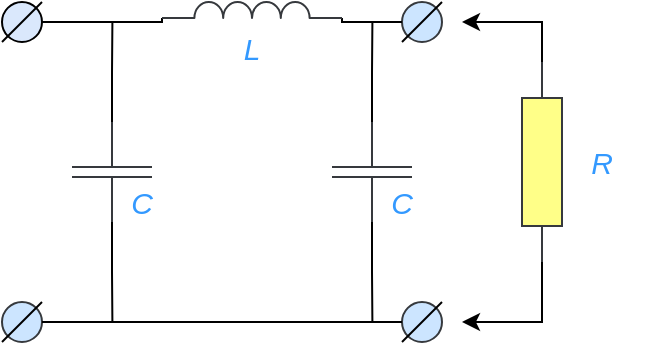 <mxfile version="22.1.15" type="device">
  <diagram name="Page-1" id="16e2658f-23c8-b752-8be9-c03fbebb8bbe">
    <mxGraphModel dx="430" dy="422" grid="1" gridSize="10" guides="1" tooltips="1" connect="1" arrows="1" fold="1" page="1" pageScale="1" pageWidth="1100" pageHeight="850" background="none" math="0" shadow="0">
      <root>
        <mxCell id="0" />
        <mxCell id="1" parent="0" />
        <mxCell id="Ial8JP7f19h1GPpOAZVV-1" value="" style="ellipse;whiteSpace=wrap;html=1;aspect=fixed;fillColor=#dae8fc;strokeColor=#000000;" vertex="1" parent="1">
          <mxGeometry x="260" y="200" width="20" height="20" as="geometry" />
        </mxCell>
        <mxCell id="Ial8JP7f19h1GPpOAZVV-3" value="" style="endArrow=none;html=1;rounded=0;" edge="1" parent="1">
          <mxGeometry width="50" height="50" relative="1" as="geometry">
            <mxPoint x="260" y="220" as="sourcePoint" />
            <mxPoint x="280" y="200" as="targetPoint" />
          </mxGeometry>
        </mxCell>
        <mxCell id="Ial8JP7f19h1GPpOAZVV-7" value="" style="ellipse;whiteSpace=wrap;html=1;aspect=fixed;fillColor=#cce5ff;strokeColor=#36393d;" vertex="1" parent="1">
          <mxGeometry x="460" y="200" width="20" height="20" as="geometry" />
        </mxCell>
        <mxCell id="Ial8JP7f19h1GPpOAZVV-8" value="" style="endArrow=none;html=1;rounded=0;" edge="1" parent="1">
          <mxGeometry width="50" height="50" relative="1" as="geometry">
            <mxPoint x="460" y="220" as="sourcePoint" />
            <mxPoint x="480" y="200" as="targetPoint" />
          </mxGeometry>
        </mxCell>
        <mxCell id="Ial8JP7f19h1GPpOAZVV-9" value="" style="ellipse;whiteSpace=wrap;html=1;aspect=fixed;fillColor=#cce5ff;strokeColor=#36393d;" vertex="1" parent="1">
          <mxGeometry x="260" y="350" width="20" height="20" as="geometry" />
        </mxCell>
        <mxCell id="Ial8JP7f19h1GPpOAZVV-10" value="" style="endArrow=none;html=1;rounded=0;" edge="1" parent="1">
          <mxGeometry width="50" height="50" relative="1" as="geometry">
            <mxPoint x="260" y="370" as="sourcePoint" />
            <mxPoint x="280" y="350" as="targetPoint" />
          </mxGeometry>
        </mxCell>
        <mxCell id="Ial8JP7f19h1GPpOAZVV-11" value="" style="ellipse;whiteSpace=wrap;html=1;aspect=fixed;fillColor=#cce5ff;strokeColor=#36393d;" vertex="1" parent="1">
          <mxGeometry x="460" y="350" width="20" height="20" as="geometry" />
        </mxCell>
        <mxCell id="Ial8JP7f19h1GPpOAZVV-12" value="" style="endArrow=none;html=1;rounded=0;" edge="1" parent="1">
          <mxGeometry width="50" height="50" relative="1" as="geometry">
            <mxPoint x="460" y="370" as="sourcePoint" />
            <mxPoint x="480" y="350" as="targetPoint" />
          </mxGeometry>
        </mxCell>
        <mxCell id="Ial8JP7f19h1GPpOAZVV-17" style="edgeStyle=orthogonalEdgeStyle;rounded=0;orthogonalLoop=1;jettySize=auto;html=1;exitX=0;exitY=0.5;exitDx=0;exitDy=0;exitPerimeter=0;" edge="1" parent="1" source="Ial8JP7f19h1GPpOAZVV-16">
          <mxGeometry relative="1" as="geometry">
            <mxPoint x="490" y="210" as="targetPoint" />
            <Array as="points">
              <mxPoint x="530" y="210" />
            </Array>
          </mxGeometry>
        </mxCell>
        <mxCell id="Ial8JP7f19h1GPpOAZVV-18" style="edgeStyle=orthogonalEdgeStyle;rounded=0;orthogonalLoop=1;jettySize=auto;html=1;exitX=1;exitY=0.5;exitDx=0;exitDy=0;exitPerimeter=0;" edge="1" parent="1" source="Ial8JP7f19h1GPpOAZVV-16">
          <mxGeometry relative="1" as="geometry">
            <mxPoint x="490" y="360" as="targetPoint" />
            <Array as="points">
              <mxPoint x="530" y="360" />
            </Array>
          </mxGeometry>
        </mxCell>
        <mxCell id="Ial8JP7f19h1GPpOAZVV-16" value="" style="pointerEvents=1;verticalLabelPosition=bottom;shadow=0;dashed=0;align=center;html=1;verticalAlign=top;shape=mxgraph.electrical.resistors.resistor_1;direction=south;fillColor=#ffff88;strokeColor=#36393d;" vertex="1" parent="1">
          <mxGeometry x="520" y="230" width="20" height="100" as="geometry" />
        </mxCell>
        <mxCell id="Ial8JP7f19h1GPpOAZVV-22" value="&lt;font color=&quot;#3399ff&quot;&gt;&lt;span style=&quot;font-size: 15px;&quot;&gt;&lt;i&gt;R&lt;/i&gt;&lt;/span&gt;&lt;/font&gt;" style="text;html=1;strokeColor=none;fillColor=none;align=center;verticalAlign=middle;whiteSpace=wrap;rounded=0;" vertex="1" parent="1">
          <mxGeometry x="530" y="265" width="60" height="30" as="geometry" />
        </mxCell>
        <mxCell id="Ial8JP7f19h1GPpOAZVV-28" style="edgeStyle=orthogonalEdgeStyle;rounded=0;orthogonalLoop=1;jettySize=auto;html=1;exitX=0;exitY=1;exitDx=0;exitDy=0;exitPerimeter=0;entryX=1;entryY=0.5;entryDx=0;entryDy=0;endArrow=none;endFill=0;" edge="1" parent="1" source="Ial8JP7f19h1GPpOAZVV-24" target="Ial8JP7f19h1GPpOAZVV-1">
          <mxGeometry relative="1" as="geometry">
            <Array as="points">
              <mxPoint x="340" y="210" />
            </Array>
          </mxGeometry>
        </mxCell>
        <mxCell id="Ial8JP7f19h1GPpOAZVV-29" style="edgeStyle=orthogonalEdgeStyle;rounded=0;orthogonalLoop=1;jettySize=auto;html=1;exitX=1;exitY=1;exitDx=0;exitDy=0;exitPerimeter=0;entryX=0;entryY=0.5;entryDx=0;entryDy=0;endArrow=none;endFill=0;" edge="1" parent="1" source="Ial8JP7f19h1GPpOAZVV-24" target="Ial8JP7f19h1GPpOAZVV-7">
          <mxGeometry relative="1" as="geometry">
            <Array as="points">
              <mxPoint x="430" y="210" />
            </Array>
          </mxGeometry>
        </mxCell>
        <mxCell id="Ial8JP7f19h1GPpOAZVV-24" value="" style="pointerEvents=1;verticalLabelPosition=bottom;shadow=0;dashed=0;align=center;html=1;verticalAlign=top;shape=mxgraph.electrical.inductors.inductor_3;fillColor=#ffff88;strokeColor=#36393d;" vertex="1" parent="1">
          <mxGeometry x="340" y="200" width="90" height="8" as="geometry" />
        </mxCell>
        <mxCell id="Ial8JP7f19h1GPpOAZVV-33" style="edgeStyle=orthogonalEdgeStyle;rounded=0;orthogonalLoop=1;jettySize=auto;html=1;exitX=1;exitY=0.5;exitDx=0;exitDy=0;exitPerimeter=0;endArrow=none;endFill=0;" edge="1" parent="1" source="Ial8JP7f19h1GPpOAZVV-26">
          <mxGeometry relative="1" as="geometry">
            <mxPoint x="445.2" y="360" as="targetPoint" />
          </mxGeometry>
        </mxCell>
        <mxCell id="Ial8JP7f19h1GPpOAZVV-34" style="edgeStyle=orthogonalEdgeStyle;rounded=0;orthogonalLoop=1;jettySize=auto;html=1;exitX=0;exitY=0.5;exitDx=0;exitDy=0;exitPerimeter=0;endArrow=none;endFill=0;" edge="1" parent="1" source="Ial8JP7f19h1GPpOAZVV-26">
          <mxGeometry relative="1" as="geometry">
            <mxPoint x="445.2" y="210" as="targetPoint" />
          </mxGeometry>
        </mxCell>
        <mxCell id="Ial8JP7f19h1GPpOAZVV-26" value="" style="pointerEvents=1;verticalLabelPosition=bottom;shadow=0;dashed=0;align=center;html=1;verticalAlign=top;shape=mxgraph.electrical.capacitors.capacitor_1;rotation=90;fillColor=#ffff88;strokeColor=#36393d;" vertex="1" parent="1">
          <mxGeometry x="420" y="265" width="50" height="40" as="geometry" />
        </mxCell>
        <mxCell id="Ial8JP7f19h1GPpOAZVV-30" style="edgeStyle=orthogonalEdgeStyle;rounded=0;orthogonalLoop=1;jettySize=auto;html=1;exitX=0;exitY=0.5;exitDx=0;exitDy=0;exitPerimeter=0;endArrow=none;endFill=0;" edge="1" parent="1" source="Ial8JP7f19h1GPpOAZVV-27">
          <mxGeometry relative="1" as="geometry">
            <mxPoint x="315.2" y="210" as="targetPoint" />
          </mxGeometry>
        </mxCell>
        <mxCell id="Ial8JP7f19h1GPpOAZVV-32" style="edgeStyle=orthogonalEdgeStyle;rounded=0;orthogonalLoop=1;jettySize=auto;html=1;exitX=1;exitY=0.5;exitDx=0;exitDy=0;exitPerimeter=0;endArrow=none;endFill=0;" edge="1" parent="1" source="Ial8JP7f19h1GPpOAZVV-27">
          <mxGeometry relative="1" as="geometry">
            <mxPoint x="315.2" y="360" as="targetPoint" />
          </mxGeometry>
        </mxCell>
        <mxCell id="Ial8JP7f19h1GPpOAZVV-27" value="" style="pointerEvents=1;verticalLabelPosition=bottom;shadow=0;dashed=0;align=center;html=1;verticalAlign=top;shape=mxgraph.electrical.capacitors.capacitor_1;rotation=90;fillColor=#ffff88;strokeColor=#36393d;" vertex="1" parent="1">
          <mxGeometry x="290" y="265" width="50" height="40" as="geometry" />
        </mxCell>
        <mxCell id="Ial8JP7f19h1GPpOAZVV-31" value="" style="endArrow=none;html=1;rounded=0;exitX=1;exitY=0.5;exitDx=0;exitDy=0;entryX=0;entryY=0.5;entryDx=0;entryDy=0;" edge="1" parent="1" source="Ial8JP7f19h1GPpOAZVV-9" target="Ial8JP7f19h1GPpOAZVV-11">
          <mxGeometry width="50" height="50" relative="1" as="geometry">
            <mxPoint x="350" y="410" as="sourcePoint" />
            <mxPoint x="400" y="360" as="targetPoint" />
          </mxGeometry>
        </mxCell>
        <mxCell id="Ial8JP7f19h1GPpOAZVV-35" value="&lt;font color=&quot;#3399ff&quot;&gt;&lt;span style=&quot;font-size: 15px;&quot;&gt;&lt;i&gt;L&lt;/i&gt;&lt;/span&gt;&lt;/font&gt;" style="text;html=1;strokeColor=none;fillColor=none;align=center;verticalAlign=middle;whiteSpace=wrap;rounded=0;" vertex="1" parent="1">
          <mxGeometry x="355" y="208" width="60" height="30" as="geometry" />
        </mxCell>
        <mxCell id="Ial8JP7f19h1GPpOAZVV-36" value="&lt;font color=&quot;#3399ff&quot;&gt;&lt;span style=&quot;font-size: 15px;&quot;&gt;&lt;i&gt;С&lt;/i&gt;&lt;/span&gt;&lt;/font&gt;" style="text;html=1;strokeColor=none;fillColor=none;align=center;verticalAlign=middle;whiteSpace=wrap;rounded=0;" vertex="1" parent="1">
          <mxGeometry x="300" y="285" width="60" height="30" as="geometry" />
        </mxCell>
        <mxCell id="Ial8JP7f19h1GPpOAZVV-37" value="&lt;font color=&quot;#3399ff&quot;&gt;&lt;span style=&quot;font-size: 15px;&quot;&gt;&lt;i&gt;С&lt;/i&gt;&lt;/span&gt;&lt;/font&gt;" style="text;html=1;strokeColor=none;fillColor=none;align=center;verticalAlign=middle;whiteSpace=wrap;rounded=0;" vertex="1" parent="1">
          <mxGeometry x="430" y="285" width="60" height="30" as="geometry" />
        </mxCell>
      </root>
    </mxGraphModel>
  </diagram>
</mxfile>

